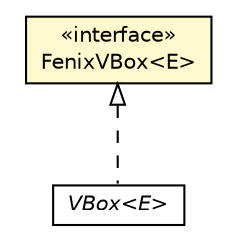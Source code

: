 #!/usr/local/bin/dot
#
# Class diagram 
# Generated by UMLGraph version 5.1 (http://www.umlgraph.org/)
#

digraph G {
	edge [fontname="Helvetica",fontsize=10,labelfontname="Helvetica",labelfontsize=10];
	node [fontname="Helvetica",fontsize=10,shape=plaintext];
	nodesep=0.25;
	ranksep=0.5;
	// pt.ist.fenixframework.backend.jvstm.FenixVBox<E>
	c96441 [label=<<table title="pt.ist.fenixframework.backend.jvstm.FenixVBox" border="0" cellborder="1" cellspacing="0" cellpadding="2" port="p" bgcolor="lemonChiffon" href="./FenixVBox.html">
		<tr><td><table border="0" cellspacing="0" cellpadding="1">
<tr><td align="center" balign="center"> &#171;interface&#187; </td></tr>
<tr><td align="center" balign="center"> FenixVBox&lt;E&gt; </td></tr>
		</table></td></tr>
		</table>>, fontname="Helvetica", fontcolor="black", fontsize=10.0];
	// pt.ist.fenixframework.backend.jvstm.pstm.VBox<E>
	c96453 [label=<<table title="pt.ist.fenixframework.backend.jvstm.pstm.VBox" border="0" cellborder="1" cellspacing="0" cellpadding="2" port="p" href="./pstm/VBox.html">
		<tr><td><table border="0" cellspacing="0" cellpadding="1">
<tr><td align="center" balign="center"><font face="Helvetica-Oblique"> VBox&lt;E&gt; </font></td></tr>
		</table></td></tr>
		</table>>, fontname="Helvetica", fontcolor="black", fontsize=10.0];
	//pt.ist.fenixframework.backend.jvstm.pstm.VBox<E> implements pt.ist.fenixframework.backend.jvstm.FenixVBox<E>
	c96441:p -> c96453:p [dir=back,arrowtail=empty,style=dashed];
}

